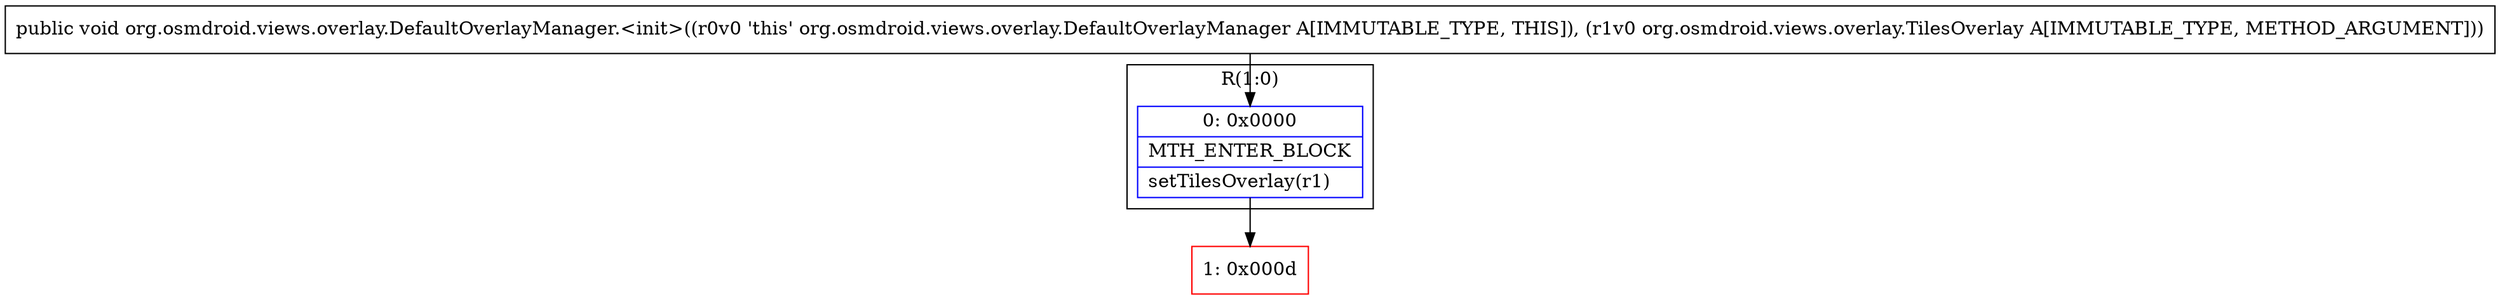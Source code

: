 digraph "CFG fororg.osmdroid.views.overlay.DefaultOverlayManager.\<init\>(Lorg\/osmdroid\/views\/overlay\/TilesOverlay;)V" {
subgraph cluster_Region_413856519 {
label = "R(1:0)";
node [shape=record,color=blue];
Node_0 [shape=record,label="{0\:\ 0x0000|MTH_ENTER_BLOCK\l|setTilesOverlay(r1)\l}"];
}
Node_1 [shape=record,color=red,label="{1\:\ 0x000d}"];
MethodNode[shape=record,label="{public void org.osmdroid.views.overlay.DefaultOverlayManager.\<init\>((r0v0 'this' org.osmdroid.views.overlay.DefaultOverlayManager A[IMMUTABLE_TYPE, THIS]), (r1v0 org.osmdroid.views.overlay.TilesOverlay A[IMMUTABLE_TYPE, METHOD_ARGUMENT])) }"];
MethodNode -> Node_0;
Node_0 -> Node_1;
}

